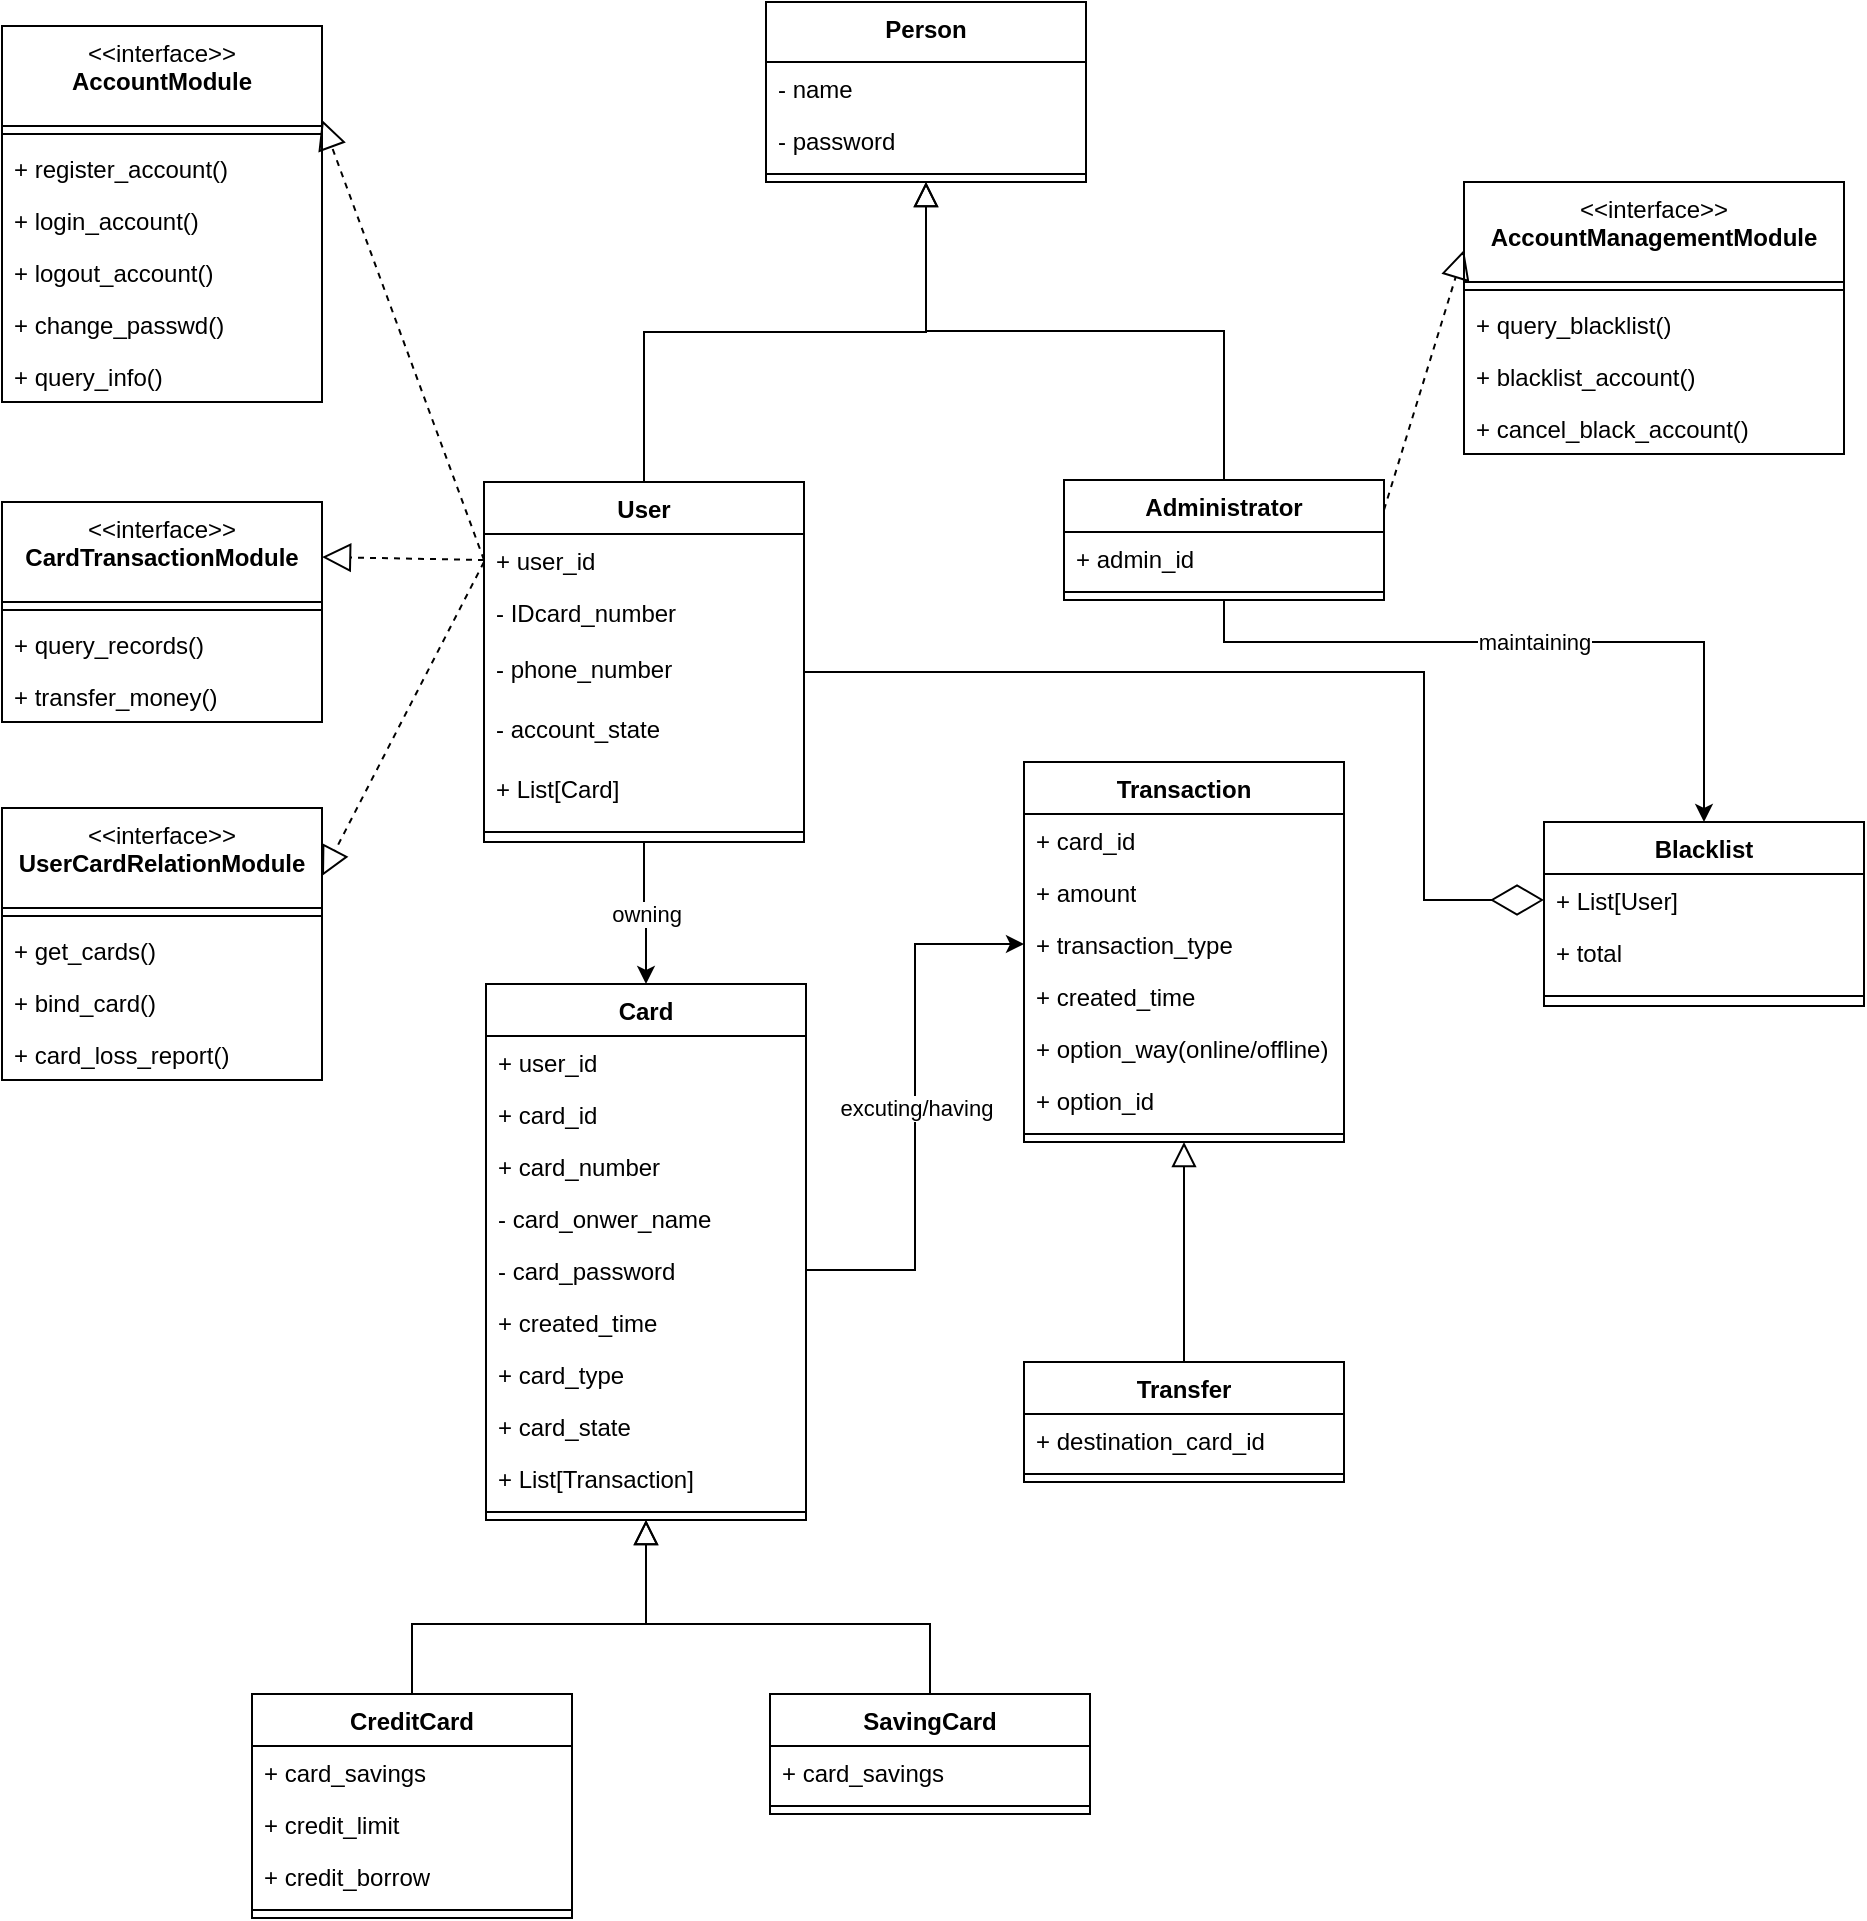 <mxfile version="24.4.0" type="github">
  <diagram id="C5RBs43oDa-KdzZeNtuy" name="Page-1">
    <mxGraphModel dx="1839" dy="550" grid="1" gridSize="10" guides="1" tooltips="1" connect="1" arrows="1" fold="1" page="1" pageScale="1" pageWidth="827" pageHeight="1169" math="0" shadow="0">
      <root>
        <mxCell id="WIyWlLk6GJQsqaUBKTNV-0" />
        <mxCell id="WIyWlLk6GJQsqaUBKTNV-1" parent="WIyWlLk6GJQsqaUBKTNV-0" />
        <mxCell id="zkfFHV4jXpPFQw0GAbJ--0" value="Person" style="swimlane;fontStyle=1;align=center;verticalAlign=top;childLayout=stackLayout;horizontal=1;startSize=30;horizontalStack=0;resizeParent=1;resizeLast=0;collapsible=1;marginBottom=0;rounded=0;shadow=0;strokeWidth=1;" parent="WIyWlLk6GJQsqaUBKTNV-1" vertex="1">
          <mxGeometry x="261" y="120" width="160" height="90" as="geometry">
            <mxRectangle x="220" y="120" width="160" height="26" as="alternateBounds" />
          </mxGeometry>
        </mxCell>
        <mxCell id="zkfFHV4jXpPFQw0GAbJ--1" value="- name" style="text;align=left;verticalAlign=top;spacingLeft=4;spacingRight=4;overflow=hidden;rotatable=0;points=[[0,0.5],[1,0.5]];portConstraint=eastwest;" parent="zkfFHV4jXpPFQw0GAbJ--0" vertex="1">
          <mxGeometry y="30" width="160" height="26" as="geometry" />
        </mxCell>
        <mxCell id="zkfFHV4jXpPFQw0GAbJ--2" value="- password" style="text;align=left;verticalAlign=top;spacingLeft=4;spacingRight=4;overflow=hidden;rotatable=0;points=[[0,0.5],[1,0.5]];portConstraint=eastwest;rounded=0;shadow=0;html=0;" parent="zkfFHV4jXpPFQw0GAbJ--0" vertex="1">
          <mxGeometry y="56" width="160" height="26" as="geometry" />
        </mxCell>
        <mxCell id="zkfFHV4jXpPFQw0GAbJ--4" value="" style="line;html=1;strokeWidth=1;align=left;verticalAlign=middle;spacingTop=-1;spacingLeft=3;spacingRight=3;rotatable=0;labelPosition=right;points=[];portConstraint=eastwest;" parent="zkfFHV4jXpPFQw0GAbJ--0" vertex="1">
          <mxGeometry y="82" width="160" height="8" as="geometry" />
        </mxCell>
        <mxCell id="zkfFHV4jXpPFQw0GAbJ--6" value="User" style="swimlane;fontStyle=1;align=center;verticalAlign=top;childLayout=stackLayout;horizontal=1;startSize=26;horizontalStack=0;resizeParent=1;resizeLast=0;collapsible=1;marginBottom=0;rounded=0;shadow=0;strokeWidth=1;" parent="WIyWlLk6GJQsqaUBKTNV-1" vertex="1">
          <mxGeometry x="120" y="360" width="160" height="180" as="geometry">
            <mxRectangle x="130" y="380" width="160" height="26" as="alternateBounds" />
          </mxGeometry>
        </mxCell>
        <mxCell id="zkfFHV4jXpPFQw0GAbJ--7" value="+ user_id" style="text;align=left;verticalAlign=top;spacingLeft=4;spacingRight=4;overflow=hidden;rotatable=0;points=[[0,0.5],[1,0.5]];portConstraint=eastwest;" parent="zkfFHV4jXpPFQw0GAbJ--6" vertex="1">
          <mxGeometry y="26" width="160" height="26" as="geometry" />
        </mxCell>
        <mxCell id="zkfFHV4jXpPFQw0GAbJ--8" value="- IDcard_number&#xa;" style="text;align=left;verticalAlign=top;spacingLeft=4;spacingRight=4;overflow=hidden;rotatable=0;points=[[0,0.5],[1,0.5]];portConstraint=eastwest;rounded=0;shadow=0;html=0;" parent="zkfFHV4jXpPFQw0GAbJ--6" vertex="1">
          <mxGeometry y="52" width="160" height="28" as="geometry" />
        </mxCell>
        <mxCell id="f4P2hh_ZuhIOtlzUeOU6-0" value="- phone_number&#xa;" style="text;align=left;verticalAlign=top;spacingLeft=4;spacingRight=4;overflow=hidden;rotatable=0;points=[[0,0.5],[1,0.5]];portConstraint=eastwest;rounded=0;shadow=0;html=0;" vertex="1" parent="zkfFHV4jXpPFQw0GAbJ--6">
          <mxGeometry y="80" width="160" height="30" as="geometry" />
        </mxCell>
        <mxCell id="f4P2hh_ZuhIOtlzUeOU6-135" value="- account_state&#xa;" style="text;align=left;verticalAlign=top;spacingLeft=4;spacingRight=4;overflow=hidden;rotatable=0;points=[[0,0.5],[1,0.5]];portConstraint=eastwest;rounded=0;shadow=0;html=0;" vertex="1" parent="zkfFHV4jXpPFQw0GAbJ--6">
          <mxGeometry y="110" width="160" height="30" as="geometry" />
        </mxCell>
        <mxCell id="f4P2hh_ZuhIOtlzUeOU6-132" value="+ List[Card]&#xa;" style="text;align=left;verticalAlign=top;spacingLeft=4;spacingRight=4;overflow=hidden;rotatable=0;points=[[0,0.5],[1,0.5]];portConstraint=eastwest;rounded=0;shadow=0;html=0;" vertex="1" parent="zkfFHV4jXpPFQw0GAbJ--6">
          <mxGeometry y="140" width="160" height="30" as="geometry" />
        </mxCell>
        <mxCell id="zkfFHV4jXpPFQw0GAbJ--9" value="" style="line;html=1;strokeWidth=1;align=left;verticalAlign=middle;spacingTop=-1;spacingLeft=3;spacingRight=3;rotatable=0;labelPosition=right;points=[];portConstraint=eastwest;" parent="zkfFHV4jXpPFQw0GAbJ--6" vertex="1">
          <mxGeometry y="170" width="160" height="10" as="geometry" />
        </mxCell>
        <mxCell id="zkfFHV4jXpPFQw0GAbJ--12" value="" style="endArrow=block;endSize=10;endFill=0;shadow=0;strokeWidth=1;rounded=0;curved=0;edgeStyle=elbowEdgeStyle;elbow=vertical;" parent="WIyWlLk6GJQsqaUBKTNV-1" source="zkfFHV4jXpPFQw0GAbJ--6" target="zkfFHV4jXpPFQw0GAbJ--0" edge="1">
          <mxGeometry width="160" relative="1" as="geometry">
            <mxPoint x="200" y="203" as="sourcePoint" />
            <mxPoint x="200" y="203" as="targetPoint" />
          </mxGeometry>
        </mxCell>
        <mxCell id="zkfFHV4jXpPFQw0GAbJ--13" value="Administrator" style="swimlane;fontStyle=1;align=center;verticalAlign=top;childLayout=stackLayout;horizontal=1;startSize=26;horizontalStack=0;resizeParent=1;resizeLast=0;collapsible=1;marginBottom=0;rounded=0;shadow=0;strokeWidth=1;" parent="WIyWlLk6GJQsqaUBKTNV-1" vertex="1">
          <mxGeometry x="410" y="359" width="160" height="60" as="geometry">
            <mxRectangle x="340" y="380" width="170" height="26" as="alternateBounds" />
          </mxGeometry>
        </mxCell>
        <mxCell id="zkfFHV4jXpPFQw0GAbJ--14" value="+ admin_id" style="text;align=left;verticalAlign=top;spacingLeft=4;spacingRight=4;overflow=hidden;rotatable=0;points=[[0,0.5],[1,0.5]];portConstraint=eastwest;" parent="zkfFHV4jXpPFQw0GAbJ--13" vertex="1">
          <mxGeometry y="26" width="160" height="26" as="geometry" />
        </mxCell>
        <mxCell id="zkfFHV4jXpPFQw0GAbJ--15" value="" style="line;html=1;strokeWidth=1;align=left;verticalAlign=middle;spacingTop=-1;spacingLeft=3;spacingRight=3;rotatable=0;labelPosition=right;points=[];portConstraint=eastwest;" parent="zkfFHV4jXpPFQw0GAbJ--13" vertex="1">
          <mxGeometry y="52" width="160" height="8" as="geometry" />
        </mxCell>
        <mxCell id="zkfFHV4jXpPFQw0GAbJ--16" value="" style="endArrow=block;endSize=10;endFill=0;shadow=0;strokeWidth=1;rounded=0;curved=0;edgeStyle=elbowEdgeStyle;elbow=vertical;" parent="WIyWlLk6GJQsqaUBKTNV-1" source="zkfFHV4jXpPFQw0GAbJ--13" target="zkfFHV4jXpPFQw0GAbJ--0" edge="1">
          <mxGeometry width="160" relative="1" as="geometry">
            <mxPoint x="210" y="373" as="sourcePoint" />
            <mxPoint x="310" y="271" as="targetPoint" />
          </mxGeometry>
        </mxCell>
        <mxCell id="f4P2hh_ZuhIOtlzUeOU6-6" value="Card" style="swimlane;fontStyle=1;align=center;verticalAlign=top;childLayout=stackLayout;horizontal=1;startSize=26;horizontalStack=0;resizeParent=1;resizeParentMax=0;resizeLast=0;collapsible=1;marginBottom=0;whiteSpace=wrap;html=1;" vertex="1" parent="WIyWlLk6GJQsqaUBKTNV-1">
          <mxGeometry x="121" y="611" width="160" height="268" as="geometry" />
        </mxCell>
        <mxCell id="f4P2hh_ZuhIOtlzUeOU6-12" value="+ user_id" style="text;strokeColor=none;fillColor=none;align=left;verticalAlign=top;spacingLeft=4;spacingRight=4;overflow=hidden;rotatable=0;points=[[0,0.5],[1,0.5]];portConstraint=eastwest;whiteSpace=wrap;html=1;" vertex="1" parent="f4P2hh_ZuhIOtlzUeOU6-6">
          <mxGeometry y="26" width="160" height="26" as="geometry" />
        </mxCell>
        <mxCell id="f4P2hh_ZuhIOtlzUeOU6-7" value="+ card_id" style="text;strokeColor=none;fillColor=none;align=left;verticalAlign=top;spacingLeft=4;spacingRight=4;overflow=hidden;rotatable=0;points=[[0,0.5],[1,0.5]];portConstraint=eastwest;whiteSpace=wrap;html=1;" vertex="1" parent="f4P2hh_ZuhIOtlzUeOU6-6">
          <mxGeometry y="52" width="160" height="26" as="geometry" />
        </mxCell>
        <mxCell id="f4P2hh_ZuhIOtlzUeOU6-155" value="+ card_number" style="text;strokeColor=none;fillColor=none;align=left;verticalAlign=top;spacingLeft=4;spacingRight=4;overflow=hidden;rotatable=0;points=[[0,0.5],[1,0.5]];portConstraint=eastwest;whiteSpace=wrap;html=1;" vertex="1" parent="f4P2hh_ZuhIOtlzUeOU6-6">
          <mxGeometry y="78" width="160" height="26" as="geometry" />
        </mxCell>
        <mxCell id="f4P2hh_ZuhIOtlzUeOU6-47" value="- card_onwer_name" style="text;strokeColor=none;fillColor=none;align=left;verticalAlign=top;spacingLeft=4;spacingRight=4;overflow=hidden;rotatable=0;points=[[0,0.5],[1,0.5]];portConstraint=eastwest;whiteSpace=wrap;html=1;" vertex="1" parent="f4P2hh_ZuhIOtlzUeOU6-6">
          <mxGeometry y="104" width="160" height="26" as="geometry" />
        </mxCell>
        <mxCell id="f4P2hh_ZuhIOtlzUeOU6-10" value="- card_password" style="text;strokeColor=none;fillColor=none;align=left;verticalAlign=top;spacingLeft=4;spacingRight=4;overflow=hidden;rotatable=0;points=[[0,0.5],[1,0.5]];portConstraint=eastwest;whiteSpace=wrap;html=1;" vertex="1" parent="f4P2hh_ZuhIOtlzUeOU6-6">
          <mxGeometry y="130" width="160" height="26" as="geometry" />
        </mxCell>
        <mxCell id="f4P2hh_ZuhIOtlzUeOU6-22" value="+ created_time" style="text;strokeColor=none;fillColor=none;align=left;verticalAlign=top;spacingLeft=4;spacingRight=4;overflow=hidden;rotatable=0;points=[[0,0.5],[1,0.5]];portConstraint=eastwest;whiteSpace=wrap;html=1;" vertex="1" parent="f4P2hh_ZuhIOtlzUeOU6-6">
          <mxGeometry y="156" width="160" height="26" as="geometry" />
        </mxCell>
        <mxCell id="f4P2hh_ZuhIOtlzUeOU6-136" value="+ card_type" style="text;strokeColor=none;fillColor=none;align=left;verticalAlign=top;spacingLeft=4;spacingRight=4;overflow=hidden;rotatable=0;points=[[0,0.5],[1,0.5]];portConstraint=eastwest;whiteSpace=wrap;html=1;" vertex="1" parent="f4P2hh_ZuhIOtlzUeOU6-6">
          <mxGeometry y="182" width="160" height="26" as="geometry" />
        </mxCell>
        <mxCell id="f4P2hh_ZuhIOtlzUeOU6-25" value="+ card_state" style="text;strokeColor=none;fillColor=none;align=left;verticalAlign=top;spacingLeft=4;spacingRight=4;overflow=hidden;rotatable=0;points=[[0,0.5],[1,0.5]];portConstraint=eastwest;whiteSpace=wrap;html=1;" vertex="1" parent="f4P2hh_ZuhIOtlzUeOU6-6">
          <mxGeometry y="208" width="160" height="26" as="geometry" />
        </mxCell>
        <mxCell id="f4P2hh_ZuhIOtlzUeOU6-134" value="+ List[Transaction]" style="text;strokeColor=none;fillColor=none;align=left;verticalAlign=top;spacingLeft=4;spacingRight=4;overflow=hidden;rotatable=0;points=[[0,0.5],[1,0.5]];portConstraint=eastwest;whiteSpace=wrap;html=1;" vertex="1" parent="f4P2hh_ZuhIOtlzUeOU6-6">
          <mxGeometry y="234" width="160" height="26" as="geometry" />
        </mxCell>
        <mxCell id="f4P2hh_ZuhIOtlzUeOU6-8" value="" style="line;strokeWidth=1;fillColor=none;align=left;verticalAlign=middle;spacingTop=-1;spacingLeft=3;spacingRight=3;rotatable=0;labelPosition=right;points=[];portConstraint=eastwest;strokeColor=inherit;" vertex="1" parent="f4P2hh_ZuhIOtlzUeOU6-6">
          <mxGeometry y="260" width="160" height="8" as="geometry" />
        </mxCell>
        <mxCell id="f4P2hh_ZuhIOtlzUeOU6-26" value="CreditCard" style="swimlane;fontStyle=1;align=center;verticalAlign=top;childLayout=stackLayout;horizontal=1;startSize=26;horizontalStack=0;resizeParent=1;resizeParentMax=0;resizeLast=0;collapsible=1;marginBottom=0;whiteSpace=wrap;html=1;" vertex="1" parent="WIyWlLk6GJQsqaUBKTNV-1">
          <mxGeometry x="4" y="966" width="160" height="112" as="geometry" />
        </mxCell>
        <mxCell id="f4P2hh_ZuhIOtlzUeOU6-52" value="+ card_savings&lt;div&gt;&lt;br&gt;&lt;/div&gt;" style="text;strokeColor=none;fillColor=none;align=left;verticalAlign=top;spacingLeft=4;spacingRight=4;overflow=hidden;rotatable=0;points=[[0,0.5],[1,0.5]];portConstraint=eastwest;whiteSpace=wrap;html=1;" vertex="1" parent="f4P2hh_ZuhIOtlzUeOU6-26">
          <mxGeometry y="26" width="160" height="26" as="geometry" />
        </mxCell>
        <mxCell id="f4P2hh_ZuhIOtlzUeOU6-27" value="+ credit_limit&lt;div&gt;&lt;br&gt;&lt;/div&gt;" style="text;strokeColor=none;fillColor=none;align=left;verticalAlign=top;spacingLeft=4;spacingRight=4;overflow=hidden;rotatable=0;points=[[0,0.5],[1,0.5]];portConstraint=eastwest;whiteSpace=wrap;html=1;" vertex="1" parent="f4P2hh_ZuhIOtlzUeOU6-26">
          <mxGeometry y="52" width="160" height="26" as="geometry" />
        </mxCell>
        <mxCell id="f4P2hh_ZuhIOtlzUeOU6-46" value="+ credit_borrow&lt;div&gt;&lt;br&gt;&lt;/div&gt;" style="text;strokeColor=none;fillColor=none;align=left;verticalAlign=top;spacingLeft=4;spacingRight=4;overflow=hidden;rotatable=0;points=[[0,0.5],[1,0.5]];portConstraint=eastwest;whiteSpace=wrap;html=1;" vertex="1" parent="f4P2hh_ZuhIOtlzUeOU6-26">
          <mxGeometry y="78" width="160" height="26" as="geometry" />
        </mxCell>
        <mxCell id="f4P2hh_ZuhIOtlzUeOU6-28" value="" style="line;strokeWidth=1;fillColor=none;align=left;verticalAlign=middle;spacingTop=-1;spacingLeft=3;spacingRight=3;rotatable=0;labelPosition=right;points=[];portConstraint=eastwest;strokeColor=inherit;" vertex="1" parent="f4P2hh_ZuhIOtlzUeOU6-26">
          <mxGeometry y="104" width="160" height="8" as="geometry" />
        </mxCell>
        <mxCell id="f4P2hh_ZuhIOtlzUeOU6-31" value="" style="endArrow=block;endSize=10;endFill=0;shadow=0;strokeWidth=1;rounded=0;curved=0;edgeStyle=elbowEdgeStyle;elbow=vertical;exitX=0.5;exitY=0;exitDx=0;exitDy=0;entryX=0.5;entryY=1;entryDx=0;entryDy=0;" edge="1" parent="WIyWlLk6GJQsqaUBKTNV-1" source="f4P2hh_ZuhIOtlzUeOU6-26" target="f4P2hh_ZuhIOtlzUeOU6-6">
          <mxGeometry width="160" relative="1" as="geometry">
            <mxPoint x="381" y="1066" as="sourcePoint" />
            <mxPoint x="201" y="928" as="targetPoint" />
            <Array as="points">
              <mxPoint x="271" y="931" />
            </Array>
          </mxGeometry>
        </mxCell>
        <mxCell id="f4P2hh_ZuhIOtlzUeOU6-32" value="SavingCard" style="swimlane;fontStyle=1;align=center;verticalAlign=top;childLayout=stackLayout;horizontal=1;startSize=26;horizontalStack=0;resizeParent=1;resizeParentMax=0;resizeLast=0;collapsible=1;marginBottom=0;whiteSpace=wrap;html=1;" vertex="1" parent="WIyWlLk6GJQsqaUBKTNV-1">
          <mxGeometry x="263" y="966" width="160" height="60" as="geometry" />
        </mxCell>
        <mxCell id="f4P2hh_ZuhIOtlzUeOU6-33" value="+ card_savings" style="text;strokeColor=none;fillColor=none;align=left;verticalAlign=top;spacingLeft=4;spacingRight=4;overflow=hidden;rotatable=0;points=[[0,0.5],[1,0.5]];portConstraint=eastwest;whiteSpace=wrap;html=1;" vertex="1" parent="f4P2hh_ZuhIOtlzUeOU6-32">
          <mxGeometry y="26" width="160" height="26" as="geometry" />
        </mxCell>
        <mxCell id="f4P2hh_ZuhIOtlzUeOU6-34" value="" style="line;strokeWidth=1;fillColor=none;align=left;verticalAlign=middle;spacingTop=-1;spacingLeft=3;spacingRight=3;rotatable=0;labelPosition=right;points=[];portConstraint=eastwest;strokeColor=inherit;" vertex="1" parent="f4P2hh_ZuhIOtlzUeOU6-32">
          <mxGeometry y="52" width="160" height="8" as="geometry" />
        </mxCell>
        <mxCell id="f4P2hh_ZuhIOtlzUeOU6-40" value="" style="endArrow=block;endSize=10;endFill=0;shadow=0;strokeWidth=1;rounded=0;curved=0;edgeStyle=elbowEdgeStyle;elbow=vertical;entryX=0.5;entryY=1;entryDx=0;entryDy=0;exitX=0.5;exitY=0;exitDx=0;exitDy=0;" edge="1" parent="WIyWlLk6GJQsqaUBKTNV-1" source="f4P2hh_ZuhIOtlzUeOU6-32" target="f4P2hh_ZuhIOtlzUeOU6-6">
          <mxGeometry width="160" relative="1" as="geometry">
            <mxPoint x="141" y="966" as="sourcePoint" />
            <mxPoint x="201" y="928" as="targetPoint" />
            <Array as="points">
              <mxPoint x="271" y="931" />
            </Array>
          </mxGeometry>
        </mxCell>
        <mxCell id="f4P2hh_ZuhIOtlzUeOU6-62" value="&lt;div&gt;&lt;span style=&quot;font-weight: normal;&quot;&gt;&amp;lt;&amp;lt;interface&amp;gt;&amp;gt;&lt;/span&gt;&lt;/div&gt;AccountModule" style="swimlane;fontStyle=1;align=center;verticalAlign=top;childLayout=stackLayout;horizontal=1;startSize=50;horizontalStack=0;resizeParent=1;resizeParentMax=0;resizeLast=0;collapsible=1;marginBottom=0;whiteSpace=wrap;html=1;" vertex="1" parent="WIyWlLk6GJQsqaUBKTNV-1">
          <mxGeometry x="-121" y="132" width="160" height="188" as="geometry" />
        </mxCell>
        <mxCell id="f4P2hh_ZuhIOtlzUeOU6-64" value="" style="line;strokeWidth=1;fillColor=none;align=left;verticalAlign=middle;spacingTop=-1;spacingLeft=3;spacingRight=3;rotatable=0;labelPosition=right;points=[];portConstraint=eastwest;strokeColor=inherit;" vertex="1" parent="f4P2hh_ZuhIOtlzUeOU6-62">
          <mxGeometry y="50" width="160" height="8" as="geometry" />
        </mxCell>
        <mxCell id="f4P2hh_ZuhIOtlzUeOU6-65" value="+ register_account()&amp;nbsp;" style="text;strokeColor=none;fillColor=none;align=left;verticalAlign=top;spacingLeft=4;spacingRight=4;overflow=hidden;rotatable=0;points=[[0,0.5],[1,0.5]];portConstraint=eastwest;whiteSpace=wrap;html=1;" vertex="1" parent="f4P2hh_ZuhIOtlzUeOU6-62">
          <mxGeometry y="58" width="160" height="26" as="geometry" />
        </mxCell>
        <mxCell id="f4P2hh_ZuhIOtlzUeOU6-69" value="+ login_account()&lt;div&gt;&lt;br&gt;&lt;/div&gt;" style="text;strokeColor=none;fillColor=none;align=left;verticalAlign=top;spacingLeft=4;spacingRight=4;overflow=hidden;rotatable=0;points=[[0,0.5],[1,0.5]];portConstraint=eastwest;whiteSpace=wrap;html=1;" vertex="1" parent="f4P2hh_ZuhIOtlzUeOU6-62">
          <mxGeometry y="84" width="160" height="26" as="geometry" />
        </mxCell>
        <mxCell id="f4P2hh_ZuhIOtlzUeOU6-70" value="+ logout_account()&lt;div&gt;&lt;br&gt;&lt;/div&gt;" style="text;strokeColor=none;fillColor=none;align=left;verticalAlign=top;spacingLeft=4;spacingRight=4;overflow=hidden;rotatable=0;points=[[0,0.5],[1,0.5]];portConstraint=eastwest;whiteSpace=wrap;html=1;" vertex="1" parent="f4P2hh_ZuhIOtlzUeOU6-62">
          <mxGeometry y="110" width="160" height="26" as="geometry" />
        </mxCell>
        <mxCell id="f4P2hh_ZuhIOtlzUeOU6-71" value="+ change_passwd()&lt;div&gt;&lt;br&gt;&lt;/div&gt;" style="text;strokeColor=none;fillColor=none;align=left;verticalAlign=top;spacingLeft=4;spacingRight=4;overflow=hidden;rotatable=0;points=[[0,0.5],[1,0.5]];portConstraint=eastwest;whiteSpace=wrap;html=1;" vertex="1" parent="f4P2hh_ZuhIOtlzUeOU6-62">
          <mxGeometry y="136" width="160" height="26" as="geometry" />
        </mxCell>
        <mxCell id="f4P2hh_ZuhIOtlzUeOU6-126" value="+ query_info()&lt;div&gt;&lt;br&gt;&lt;/div&gt;" style="text;strokeColor=none;fillColor=none;align=left;verticalAlign=top;spacingLeft=4;spacingRight=4;overflow=hidden;rotatable=0;points=[[0,0.5],[1,0.5]];portConstraint=eastwest;whiteSpace=wrap;html=1;" vertex="1" parent="f4P2hh_ZuhIOtlzUeOU6-62">
          <mxGeometry y="162" width="160" height="26" as="geometry" />
        </mxCell>
        <mxCell id="f4P2hh_ZuhIOtlzUeOU6-73" value="" style="endArrow=classic;html=1;rounded=0;edgeStyle=elbowEdgeStyle;elbow=vertical;entryX=0.5;entryY=0;entryDx=0;entryDy=0;exitX=0.5;exitY=1;exitDx=0;exitDy=0;" edge="1" parent="WIyWlLk6GJQsqaUBKTNV-1" source="zkfFHV4jXpPFQw0GAbJ--6" target="f4P2hh_ZuhIOtlzUeOU6-6">
          <mxGeometry relative="1" as="geometry">
            <mxPoint x="190" y="470" as="sourcePoint" />
            <mxPoint x="250" y="560" as="targetPoint" />
          </mxGeometry>
        </mxCell>
        <mxCell id="f4P2hh_ZuhIOtlzUeOU6-74" value="owning" style="edgeLabel;resizable=0;html=1;;align=center;verticalAlign=middle;" connectable="0" vertex="1" parent="f4P2hh_ZuhIOtlzUeOU6-73">
          <mxGeometry relative="1" as="geometry" />
        </mxCell>
        <mxCell id="f4P2hh_ZuhIOtlzUeOU6-77" value="" style="endArrow=block;dashed=1;endFill=0;endSize=12;html=1;rounded=0;entryX=1;entryY=0.25;entryDx=0;entryDy=0;exitX=0;exitY=0.5;exitDx=0;exitDy=0;" edge="1" parent="WIyWlLk6GJQsqaUBKTNV-1" source="zkfFHV4jXpPFQw0GAbJ--7" target="f4P2hh_ZuhIOtlzUeOU6-62">
          <mxGeometry width="160" relative="1" as="geometry">
            <mxPoint x="90" y="360" as="sourcePoint" />
            <mxPoint x="110" y="162" as="targetPoint" />
          </mxGeometry>
        </mxCell>
        <mxCell id="f4P2hh_ZuhIOtlzUeOU6-78" value="&lt;div&gt;&lt;span style=&quot;font-weight: normal;&quot;&gt;&amp;lt;&amp;lt;interface&amp;gt;&amp;gt;&lt;/span&gt;&lt;/div&gt;CardTransactionModule" style="swimlane;fontStyle=1;align=center;verticalAlign=top;childLayout=stackLayout;horizontal=1;startSize=50;horizontalStack=0;resizeParent=1;resizeParentMax=0;resizeLast=0;collapsible=1;marginBottom=0;whiteSpace=wrap;html=1;" vertex="1" parent="WIyWlLk6GJQsqaUBKTNV-1">
          <mxGeometry x="-121" y="370" width="160" height="110" as="geometry" />
        </mxCell>
        <mxCell id="f4P2hh_ZuhIOtlzUeOU6-79" value="" style="line;strokeWidth=1;fillColor=none;align=left;verticalAlign=middle;spacingTop=-1;spacingLeft=3;spacingRight=3;rotatable=0;labelPosition=right;points=[];portConstraint=eastwest;strokeColor=inherit;" vertex="1" parent="f4P2hh_ZuhIOtlzUeOU6-78">
          <mxGeometry y="50" width="160" height="8" as="geometry" />
        </mxCell>
        <mxCell id="f4P2hh_ZuhIOtlzUeOU6-80" value="+ query_records()&amp;nbsp;" style="text;strokeColor=none;fillColor=none;align=left;verticalAlign=top;spacingLeft=4;spacingRight=4;overflow=hidden;rotatable=0;points=[[0,0.5],[1,0.5]];portConstraint=eastwest;whiteSpace=wrap;html=1;" vertex="1" parent="f4P2hh_ZuhIOtlzUeOU6-78">
          <mxGeometry y="58" width="160" height="26" as="geometry" />
        </mxCell>
        <mxCell id="f4P2hh_ZuhIOtlzUeOU6-81" value="+ transfer_money()&lt;div&gt;&lt;br&gt;&lt;/div&gt;" style="text;strokeColor=none;fillColor=none;align=left;verticalAlign=top;spacingLeft=4;spacingRight=4;overflow=hidden;rotatable=0;points=[[0,0.5],[1,0.5]];portConstraint=eastwest;whiteSpace=wrap;html=1;" vertex="1" parent="f4P2hh_ZuhIOtlzUeOU6-78">
          <mxGeometry y="84" width="160" height="26" as="geometry" />
        </mxCell>
        <mxCell id="f4P2hh_ZuhIOtlzUeOU6-84" value="&lt;span style=&quot;&quot;&gt;&lt;b&gt;Transaction&lt;/b&gt;&lt;/span&gt;" style="swimlane;fontStyle=0;align=center;verticalAlign=top;childLayout=stackLayout;horizontal=1;startSize=26;horizontalStack=0;resizeParent=1;resizeParentMax=0;resizeLast=0;collapsible=1;marginBottom=0;whiteSpace=wrap;html=1;" vertex="1" parent="WIyWlLk6GJQsqaUBKTNV-1">
          <mxGeometry x="390" y="500" width="160" height="190" as="geometry" />
        </mxCell>
        <mxCell id="f4P2hh_ZuhIOtlzUeOU6-85" value="+ card_id" style="text;strokeColor=none;fillColor=none;align=left;verticalAlign=top;spacingLeft=4;spacingRight=4;overflow=hidden;rotatable=0;points=[[0,0.5],[1,0.5]];portConstraint=eastwest;whiteSpace=wrap;html=1;" vertex="1" parent="f4P2hh_ZuhIOtlzUeOU6-84">
          <mxGeometry y="26" width="160" height="26" as="geometry" />
        </mxCell>
        <mxCell id="f4P2hh_ZuhIOtlzUeOU6-86" value="+ amount" style="text;strokeColor=none;fillColor=none;align=left;verticalAlign=top;spacingLeft=4;spacingRight=4;overflow=hidden;rotatable=0;points=[[0,0.5],[1,0.5]];portConstraint=eastwest;whiteSpace=wrap;html=1;" vertex="1" parent="f4P2hh_ZuhIOtlzUeOU6-84">
          <mxGeometry y="52" width="160" height="26" as="geometry" />
        </mxCell>
        <mxCell id="f4P2hh_ZuhIOtlzUeOU6-87" value="+ transaction_type" style="text;strokeColor=none;fillColor=none;align=left;verticalAlign=top;spacingLeft=4;spacingRight=4;overflow=hidden;rotatable=0;points=[[0,0.5],[1,0.5]];portConstraint=eastwest;whiteSpace=wrap;html=1;" vertex="1" parent="f4P2hh_ZuhIOtlzUeOU6-84">
          <mxGeometry y="78" width="160" height="26" as="geometry" />
        </mxCell>
        <mxCell id="f4P2hh_ZuhIOtlzUeOU6-88" value="+ created_time" style="text;strokeColor=none;fillColor=none;align=left;verticalAlign=top;spacingLeft=4;spacingRight=4;overflow=hidden;rotatable=0;points=[[0,0.5],[1,0.5]];portConstraint=eastwest;whiteSpace=wrap;html=1;" vertex="1" parent="f4P2hh_ZuhIOtlzUeOU6-84">
          <mxGeometry y="104" width="160" height="26" as="geometry" />
        </mxCell>
        <mxCell id="f4P2hh_ZuhIOtlzUeOU6-119" value="+ option_way(online/offline)" style="text;strokeColor=none;fillColor=none;align=left;verticalAlign=top;spacingLeft=4;spacingRight=4;overflow=hidden;rotatable=0;points=[[0,0.5],[1,0.5]];portConstraint=eastwest;whiteSpace=wrap;html=1;" vertex="1" parent="f4P2hh_ZuhIOtlzUeOU6-84">
          <mxGeometry y="130" width="160" height="26" as="geometry" />
        </mxCell>
        <mxCell id="f4P2hh_ZuhIOtlzUeOU6-120" value="+ option_id" style="text;strokeColor=none;fillColor=none;align=left;verticalAlign=top;spacingLeft=4;spacingRight=4;overflow=hidden;rotatable=0;points=[[0,0.5],[1,0.5]];portConstraint=eastwest;whiteSpace=wrap;html=1;" vertex="1" parent="f4P2hh_ZuhIOtlzUeOU6-84">
          <mxGeometry y="156" width="160" height="26" as="geometry" />
        </mxCell>
        <mxCell id="f4P2hh_ZuhIOtlzUeOU6-91" value="" style="line;strokeWidth=1;fillColor=none;align=left;verticalAlign=middle;spacingTop=-1;spacingLeft=3;spacingRight=3;rotatable=0;labelPosition=right;points=[];portConstraint=eastwest;strokeColor=inherit;" vertex="1" parent="f4P2hh_ZuhIOtlzUeOU6-84">
          <mxGeometry y="182" width="160" height="8" as="geometry" />
        </mxCell>
        <mxCell id="f4P2hh_ZuhIOtlzUeOU6-92" value="" style="endArrow=block;dashed=1;endFill=0;endSize=12;html=1;rounded=0;entryX=1;entryY=0.25;entryDx=0;entryDy=0;exitX=0;exitY=0.5;exitDx=0;exitDy=0;" edge="1" parent="WIyWlLk6GJQsqaUBKTNV-1" source="zkfFHV4jXpPFQw0GAbJ--7" target="f4P2hh_ZuhIOtlzUeOU6-78">
          <mxGeometry width="160" relative="1" as="geometry">
            <mxPoint x="-20" y="280" as="sourcePoint" />
            <mxPoint x="140" y="280" as="targetPoint" />
          </mxGeometry>
        </mxCell>
        <mxCell id="f4P2hh_ZuhIOtlzUeOU6-93" value="" style="endArrow=classic;html=1;rounded=0;exitX=1;exitY=0.5;exitDx=0;exitDy=0;entryX=0;entryY=0.5;entryDx=0;entryDy=0;edgeStyle=elbowEdgeStyle;" edge="1" parent="WIyWlLk6GJQsqaUBKTNV-1" source="f4P2hh_ZuhIOtlzUeOU6-10" target="f4P2hh_ZuhIOtlzUeOU6-87">
          <mxGeometry relative="1" as="geometry">
            <mxPoint x="350" y="760" as="sourcePoint" />
            <mxPoint x="450" y="760" as="targetPoint" />
          </mxGeometry>
        </mxCell>
        <mxCell id="f4P2hh_ZuhIOtlzUeOU6-94" value="excuting/having" style="edgeLabel;resizable=0;html=1;;align=center;verticalAlign=middle;" connectable="0" vertex="1" parent="f4P2hh_ZuhIOtlzUeOU6-93">
          <mxGeometry relative="1" as="geometry" />
        </mxCell>
        <mxCell id="f4P2hh_ZuhIOtlzUeOU6-104" value="Transfer&lt;span style=&quot;color: rgba(0, 0, 0, 0); font-family: monospace; font-size: 0px; text-align: start; text-wrap: nowrap;&quot;&gt;%3CmxGraphModel%3E%3Croot%3E%3CmxCell%20id%3D%220%22%2F%3E%3CmxCell%20id%3D%221%22%20parent%3D%220%22%2F%3E%3CmxCell%20id%3D%222%22%20value%3D%22%26lt%3Bspan%20style%3D%26quot%3Bfont-weight%3A%20normal%3B%26quot%3B%26gt%3BTransaction%26lt%3B%2Fspan%26gt%3B%22%20style%3D%22swimlane%3BfontStyle%3D1%3Balign%3Dcenter%3BverticalAlign%3Dtop%3BchildLayout%3DstackLayout%3Bhorizontal%3D1%3BstartSize%3D26%3BhorizontalStack%3D0%3BresizeParent%3D1%3BresizeParentMax%3D0%3BresizeLast%3D0%3Bcollapsible%3D1%3BmarginBottom%3D0%3BwhiteSpace%3Dwrap%3Bhtml%3D1%3B%22%20vertex%3D%221%22%20parent%3D%221%22%3E%3CmxGeometry%20x%3D%22470%22%20y%3D%22740%22%20width%3D%22160%22%20height%3D%22138%22%20as%3D%22geometry%22%2F%3E%3C%2FmxCell%3E%3CmxCell%20id%3D%223%22%20value%3D%22%2B%20card_id%22%20style%3D%22text%3BstrokeColor%3Dnone%3BfillColor%3Dnone%3Balign%3Dleft%3BverticalAlign%3Dtop%3BspacingLeft%3D4%3BspacingRight%3D4%3Boverflow%3Dhidden%3Brotatable%3D0%3Bpoints%3D%5B%5B0%2C0.5%5D%2C%5B1%2C0.5%5D%5D%3BportConstraint%3Deastwest%3BwhiteSpace%3Dwrap%3Bhtml%3D1%3B%22%20vertex%3D%221%22%20parent%3D%222%22%3E%3CmxGeometry%20y%3D%2226%22%20width%3D%22160%22%20height%3D%2226%22%20as%3D%22geometry%22%2F%3E%3C%2FmxCell%3E%3CmxCell%20id%3D%224%22%20value%3D%22%2B%20amount%22%20style%3D%22text%3BstrokeColor%3Dnone%3BfillColor%3Dnone%3Balign%3Dleft%3BverticalAlign%3Dtop%3BspacingLeft%3D4%3BspacingRight%3D4%3Boverflow%3Dhidden%3Brotatable%3D0%3Bpoints%3D%5B%5B0%2C0.5%5D%2C%5B1%2C0.5%5D%5D%3BportConstraint%3Deastwest%3BwhiteSpace%3Dwrap%3Bhtml%3D1%3B%22%20vertex%3D%221%22%20parent%3D%222%22%3E%3CmxGeometry%20y%3D%2252%22%20width%3D%22160%22%20height%3D%2226%22%20as%3D%22geometry%22%2F%3E%3C%2FmxCell%3E%3CmxCell%20id%3D%225%22%20value%3D%22%2B%20transaction_type%22%20style%3D%22text%3BstrokeColor%3Dnone%3BfillColor%3Dnone%3Balign%3Dleft%3BverticalAlign%3Dtop%3BspacingLeft%3D4%3BspacingRight%3D4%3Boverflow%3Dhidden%3Brotatable%3D0%3Bpoints%3D%5B%5B0%2C0.5%5D%2C%5B1%2C0.5%5D%5D%3BportConstraint%3Deastwest%3BwhiteSpace%3Dwrap%3Bhtml%3D1%3B%22%20vertex%3D%221%22%20parent%3D%222%22%3E%3CmxGeometry%20y%3D%2278%22%20width%3D%22160%22%20height%3D%2226%22%20as%3D%22geometry%22%2F%3E%3C%2FmxCell%3E%3CmxCell%20id%3D%226%22%20value%3D%22%2B%20created_time%22%20style%3D%22text%3BstrokeColor%3Dnone%3BfillColor%3Dnone%3Balign%3Dleft%3BverticalAlign%3Dtop%3BspacingLeft%3D4%3BspacingRight%3D4%3Boverflow%3Dhidden%3Brotatable%3D0%3Bpoints%3D%5B%5B0%2C0.5%5D%2C%5B1%2C0.5%5D%5D%3BportConstraint%3Deastwest%3BwhiteSpace%3Dwrap%3Bhtml%3D1%3B%22%20vertex%3D%221%22%20parent%3D%222%22%3E%3CmxGeometry%20y%3D%22104%22%20width%3D%22160%22%20height%3D%2226%22%20as%3D%22geometry%22%2F%3E%3C%2FmxCell%3E%3CmxCell%20id%3D%227%22%20value%3D%22%22%20style%3D%22line%3BstrokeWidth%3D1%3BfillColor%3Dnone%3Balign%3Dleft%3BverticalAlign%3Dmiddle%3BspacingTop%3D-1%3BspacingLeft%3D3%3BspacingRight%3D3%3Brotatable%3D0%3BlabelPosition%3Dright%3Bpoints%3D%5B%5D%3BportConstraint%3Deastwest%3BstrokeColor%3Dinherit%3B%22%20vertex%3D%221%22%20parent%3D%222%22%3E%3CmxGeometry%20y%3D%22130%22%20width%3D%22160%22%20height%3D%228%22%20as%3D%22geometry%22%2F%3E%3C%2FmxCell%3E%3C%2Froot%3E%3C%2FmxGraphModel%3E&lt;/span&gt;" style="swimlane;fontStyle=1;align=center;verticalAlign=top;childLayout=stackLayout;horizontal=1;startSize=26;horizontalStack=0;resizeParent=1;resizeParentMax=0;resizeLast=0;collapsible=1;marginBottom=0;whiteSpace=wrap;html=1;" vertex="1" parent="WIyWlLk6GJQsqaUBKTNV-1">
          <mxGeometry x="390" y="800" width="160" height="60" as="geometry" />
        </mxCell>
        <mxCell id="f4P2hh_ZuhIOtlzUeOU6-105" value="+ destination_card_id" style="text;strokeColor=none;fillColor=none;align=left;verticalAlign=top;spacingLeft=4;spacingRight=4;overflow=hidden;rotatable=0;points=[[0,0.5],[1,0.5]];portConstraint=eastwest;whiteSpace=wrap;html=1;" vertex="1" parent="f4P2hh_ZuhIOtlzUeOU6-104">
          <mxGeometry y="26" width="160" height="26" as="geometry" />
        </mxCell>
        <mxCell id="f4P2hh_ZuhIOtlzUeOU6-109" value="" style="line;strokeWidth=1;fillColor=none;align=left;verticalAlign=middle;spacingTop=-1;spacingLeft=3;spacingRight=3;rotatable=0;labelPosition=right;points=[];portConstraint=eastwest;strokeColor=inherit;" vertex="1" parent="f4P2hh_ZuhIOtlzUeOU6-104">
          <mxGeometry y="52" width="160" height="8" as="geometry" />
        </mxCell>
        <mxCell id="f4P2hh_ZuhIOtlzUeOU6-118" value="" style="endArrow=block;endSize=10;endFill=0;shadow=0;strokeWidth=1;rounded=0;curved=0;edgeStyle=elbowEdgeStyle;elbow=vertical;entryX=0.5;entryY=1;entryDx=0;entryDy=0;exitX=0.5;exitY=0;exitDx=0;exitDy=0;" edge="1" parent="WIyWlLk6GJQsqaUBKTNV-1" source="f4P2hh_ZuhIOtlzUeOU6-104" target="f4P2hh_ZuhIOtlzUeOU6-84">
          <mxGeometry width="160" relative="1" as="geometry">
            <mxPoint x="602" y="790" as="sourcePoint" />
            <mxPoint x="460" y="720" as="targetPoint" />
            <Array as="points">
              <mxPoint x="530" y="755" />
            </Array>
          </mxGeometry>
        </mxCell>
        <mxCell id="f4P2hh_ZuhIOtlzUeOU6-121" value="&lt;div&gt;&lt;span style=&quot;font-weight: normal;&quot;&gt;&amp;lt;&amp;lt;interface&amp;gt;&amp;gt;&lt;/span&gt;&lt;/div&gt;UserCardRelationModule" style="swimlane;fontStyle=1;align=center;verticalAlign=top;childLayout=stackLayout;horizontal=1;startSize=50;horizontalStack=0;resizeParent=1;resizeParentMax=0;resizeLast=0;collapsible=1;marginBottom=0;whiteSpace=wrap;html=1;" vertex="1" parent="WIyWlLk6GJQsqaUBKTNV-1">
          <mxGeometry x="-121" y="523" width="160" height="136" as="geometry" />
        </mxCell>
        <mxCell id="f4P2hh_ZuhIOtlzUeOU6-122" value="" style="line;strokeWidth=1;fillColor=none;align=left;verticalAlign=middle;spacingTop=-1;spacingLeft=3;spacingRight=3;rotatable=0;labelPosition=right;points=[];portConstraint=eastwest;strokeColor=inherit;" vertex="1" parent="f4P2hh_ZuhIOtlzUeOU6-121">
          <mxGeometry y="50" width="160" height="8" as="geometry" />
        </mxCell>
        <mxCell id="f4P2hh_ZuhIOtlzUeOU6-123" value="+ get_cards()&amp;nbsp;" style="text;strokeColor=none;fillColor=none;align=left;verticalAlign=top;spacingLeft=4;spacingRight=4;overflow=hidden;rotatable=0;points=[[0,0.5],[1,0.5]];portConstraint=eastwest;whiteSpace=wrap;html=1;" vertex="1" parent="f4P2hh_ZuhIOtlzUeOU6-121">
          <mxGeometry y="58" width="160" height="26" as="geometry" />
        </mxCell>
        <mxCell id="f4P2hh_ZuhIOtlzUeOU6-124" value="+ bind_card()&lt;div&gt;&lt;br&gt;&lt;/div&gt;" style="text;strokeColor=none;fillColor=none;align=left;verticalAlign=top;spacingLeft=4;spacingRight=4;overflow=hidden;rotatable=0;points=[[0,0.5],[1,0.5]];portConstraint=eastwest;whiteSpace=wrap;html=1;" vertex="1" parent="f4P2hh_ZuhIOtlzUeOU6-121">
          <mxGeometry y="84" width="160" height="26" as="geometry" />
        </mxCell>
        <mxCell id="f4P2hh_ZuhIOtlzUeOU6-125" value="+ card_loss_report()&lt;div&gt;&lt;br&gt;&lt;/div&gt;" style="text;strokeColor=none;fillColor=none;align=left;verticalAlign=top;spacingLeft=4;spacingRight=4;overflow=hidden;rotatable=0;points=[[0,0.5],[1,0.5]];portConstraint=eastwest;whiteSpace=wrap;html=1;" vertex="1" parent="f4P2hh_ZuhIOtlzUeOU6-121">
          <mxGeometry y="110" width="160" height="26" as="geometry" />
        </mxCell>
        <mxCell id="f4P2hh_ZuhIOtlzUeOU6-127" value="" style="endArrow=block;dashed=1;endFill=0;endSize=12;html=1;rounded=0;entryX=1;entryY=0.25;entryDx=0;entryDy=0;" edge="1" parent="WIyWlLk6GJQsqaUBKTNV-1" target="f4P2hh_ZuhIOtlzUeOU6-121">
          <mxGeometry width="160" relative="1" as="geometry">
            <mxPoint x="120" y="400" as="sourcePoint" />
            <mxPoint x="-60" y="550" as="targetPoint" />
          </mxGeometry>
        </mxCell>
        <mxCell id="f4P2hh_ZuhIOtlzUeOU6-137" value="Blacklist" style="swimlane;fontStyle=1;align=center;verticalAlign=top;childLayout=stackLayout;horizontal=1;startSize=26;horizontalStack=0;resizeParent=1;resizeLast=0;collapsible=1;marginBottom=0;rounded=0;shadow=0;strokeWidth=1;" vertex="1" parent="WIyWlLk6GJQsqaUBKTNV-1">
          <mxGeometry x="650" y="530" width="160" height="92" as="geometry">
            <mxRectangle x="130" y="380" width="160" height="26" as="alternateBounds" />
          </mxGeometry>
        </mxCell>
        <mxCell id="f4P2hh_ZuhIOtlzUeOU6-138" value="+ List[User]" style="text;align=left;verticalAlign=top;spacingLeft=4;spacingRight=4;overflow=hidden;rotatable=0;points=[[0,0.5],[1,0.5]];portConstraint=eastwest;" vertex="1" parent="f4P2hh_ZuhIOtlzUeOU6-137">
          <mxGeometry y="26" width="160" height="26" as="geometry" />
        </mxCell>
        <mxCell id="f4P2hh_ZuhIOtlzUeOU6-141" value="+ total" style="text;align=left;verticalAlign=top;spacingLeft=4;spacingRight=4;overflow=hidden;rotatable=0;points=[[0,0.5],[1,0.5]];portConstraint=eastwest;rounded=0;shadow=0;html=0;" vertex="1" parent="f4P2hh_ZuhIOtlzUeOU6-137">
          <mxGeometry y="52" width="160" height="30" as="geometry" />
        </mxCell>
        <mxCell id="f4P2hh_ZuhIOtlzUeOU6-143" value="" style="line;html=1;strokeWidth=1;align=left;verticalAlign=middle;spacingTop=-1;spacingLeft=3;spacingRight=3;rotatable=0;labelPosition=right;points=[];portConstraint=eastwest;" vertex="1" parent="f4P2hh_ZuhIOtlzUeOU6-137">
          <mxGeometry y="82" width="160" height="10" as="geometry" />
        </mxCell>
        <mxCell id="f4P2hh_ZuhIOtlzUeOU6-144" value="" style="endArrow=diamondThin;endFill=0;endSize=24;html=1;rounded=0;exitX=1;exitY=0.5;exitDx=0;exitDy=0;entryX=0;entryY=0.5;entryDx=0;entryDy=0;edgeStyle=elbowEdgeStyle;" edge="1" parent="WIyWlLk6GJQsqaUBKTNV-1" source="f4P2hh_ZuhIOtlzUeOU6-0" target="f4P2hh_ZuhIOtlzUeOU6-138">
          <mxGeometry width="160" relative="1" as="geometry">
            <mxPoint x="334" y="460" as="sourcePoint" />
            <mxPoint x="730" y="380" as="targetPoint" />
            <Array as="points">
              <mxPoint x="590" y="510" />
              <mxPoint x="620" y="420" />
            </Array>
          </mxGeometry>
        </mxCell>
        <mxCell id="f4P2hh_ZuhIOtlzUeOU6-145" value="" style="endArrow=classic;html=1;rounded=0;exitX=0.5;exitY=1;exitDx=0;exitDy=0;entryX=0.5;entryY=0;entryDx=0;entryDy=0;edgeStyle=elbowEdgeStyle;elbow=vertical;" edge="1" parent="WIyWlLk6GJQsqaUBKTNV-1" source="zkfFHV4jXpPFQw0GAbJ--13" target="f4P2hh_ZuhIOtlzUeOU6-137">
          <mxGeometry relative="1" as="geometry">
            <mxPoint x="520" y="480" as="sourcePoint" />
            <mxPoint x="620" y="480" as="targetPoint" />
            <Array as="points">
              <mxPoint x="610" y="440" />
            </Array>
          </mxGeometry>
        </mxCell>
        <mxCell id="f4P2hh_ZuhIOtlzUeOU6-146" value="maintaining" style="edgeLabel;resizable=0;html=1;;align=center;verticalAlign=middle;" connectable="0" vertex="1" parent="f4P2hh_ZuhIOtlzUeOU6-145">
          <mxGeometry relative="1" as="geometry" />
        </mxCell>
        <mxCell id="f4P2hh_ZuhIOtlzUeOU6-147" value="&lt;div&gt;&lt;span style=&quot;font-weight: normal;&quot;&gt;&amp;lt;&amp;lt;interface&amp;gt;&amp;gt;&lt;/span&gt;&lt;/div&gt;AccountManagementModule" style="swimlane;fontStyle=1;align=center;verticalAlign=top;childLayout=stackLayout;horizontal=1;startSize=50;horizontalStack=0;resizeParent=1;resizeParentMax=0;resizeLast=0;collapsible=1;marginBottom=0;whiteSpace=wrap;html=1;" vertex="1" parent="WIyWlLk6GJQsqaUBKTNV-1">
          <mxGeometry x="610" y="210" width="190" height="136" as="geometry" />
        </mxCell>
        <mxCell id="f4P2hh_ZuhIOtlzUeOU6-148" value="" style="line;strokeWidth=1;fillColor=none;align=left;verticalAlign=middle;spacingTop=-1;spacingLeft=3;spacingRight=3;rotatable=0;labelPosition=right;points=[];portConstraint=eastwest;strokeColor=inherit;" vertex="1" parent="f4P2hh_ZuhIOtlzUeOU6-147">
          <mxGeometry y="50" width="190" height="8" as="geometry" />
        </mxCell>
        <mxCell id="f4P2hh_ZuhIOtlzUeOU6-149" value="+ query_blacklist()&amp;nbsp;" style="text;strokeColor=none;fillColor=none;align=left;verticalAlign=top;spacingLeft=4;spacingRight=4;overflow=hidden;rotatable=0;points=[[0,0.5],[1,0.5]];portConstraint=eastwest;whiteSpace=wrap;html=1;" vertex="1" parent="f4P2hh_ZuhIOtlzUeOU6-147">
          <mxGeometry y="58" width="190" height="26" as="geometry" />
        </mxCell>
        <mxCell id="f4P2hh_ZuhIOtlzUeOU6-150" value="+ blacklist_account()&lt;div&gt;&lt;br&gt;&lt;/div&gt;" style="text;strokeColor=none;fillColor=none;align=left;verticalAlign=top;spacingLeft=4;spacingRight=4;overflow=hidden;rotatable=0;points=[[0,0.5],[1,0.5]];portConstraint=eastwest;whiteSpace=wrap;html=1;" vertex="1" parent="f4P2hh_ZuhIOtlzUeOU6-147">
          <mxGeometry y="84" width="190" height="26" as="geometry" />
        </mxCell>
        <mxCell id="f4P2hh_ZuhIOtlzUeOU6-151" value="+ cancel_black_account()&lt;div&gt;&lt;br&gt;&lt;/div&gt;" style="text;strokeColor=none;fillColor=none;align=left;verticalAlign=top;spacingLeft=4;spacingRight=4;overflow=hidden;rotatable=0;points=[[0,0.5],[1,0.5]];portConstraint=eastwest;whiteSpace=wrap;html=1;" vertex="1" parent="f4P2hh_ZuhIOtlzUeOU6-147">
          <mxGeometry y="110" width="190" height="26" as="geometry" />
        </mxCell>
        <mxCell id="f4P2hh_ZuhIOtlzUeOU6-152" value="" style="endArrow=block;dashed=1;endFill=0;endSize=12;html=1;rounded=0;entryX=0;entryY=0.25;entryDx=0;entryDy=0;exitX=1;exitY=0.25;exitDx=0;exitDy=0;" edge="1" parent="WIyWlLk6GJQsqaUBKTNV-1" source="zkfFHV4jXpPFQw0GAbJ--13" target="f4P2hh_ZuhIOtlzUeOU6-147">
          <mxGeometry width="160" relative="1" as="geometry">
            <mxPoint x="130" y="436" as="sourcePoint" />
            <mxPoint x="49" y="239" as="targetPoint" />
          </mxGeometry>
        </mxCell>
      </root>
    </mxGraphModel>
  </diagram>
</mxfile>
